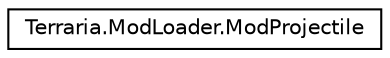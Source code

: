digraph "Graphical Class Hierarchy"
{
 // LATEX_PDF_SIZE
  edge [fontname="Helvetica",fontsize="10",labelfontname="Helvetica",labelfontsize="10"];
  node [fontname="Helvetica",fontsize="10",shape=record];
  rankdir="LR";
  Node0 [label="Terraria.ModLoader.ModProjectile",height=0.2,width=0.4,color="black", fillcolor="white", style="filled",URL="$class_terraria_1_1_mod_loader_1_1_mod_projectile.html",tooltip="This class serves as a place for you to place all your properties and hooks for each projectile...."];
}
